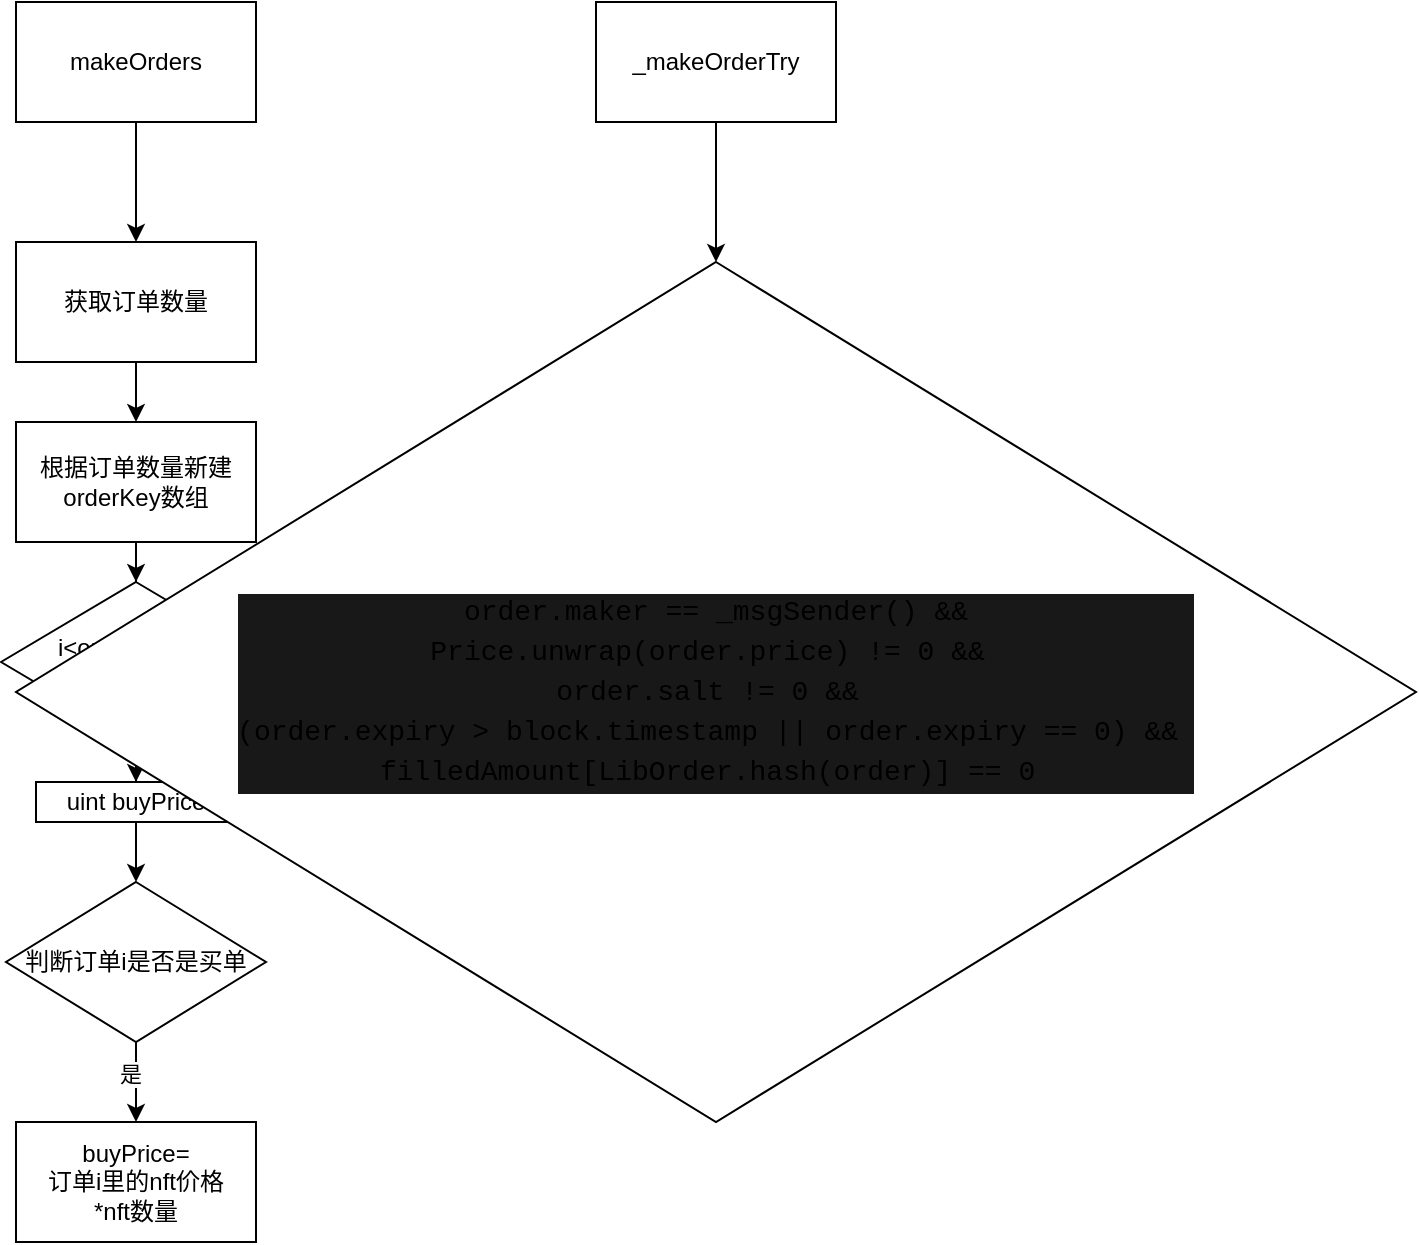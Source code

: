 <mxfile version="25.0.2">
  <diagram id="pQdhk7gyeJbiif6xd5pg" name="第 1 页">
    <mxGraphModel dx="574" dy="613" grid="1" gridSize="10" guides="1" tooltips="1" connect="1" arrows="1" fold="1" page="1" pageScale="1" pageWidth="827" pageHeight="1169" math="0" shadow="0">
      <root>
        <mxCell id="0" />
        <mxCell id="1" parent="0" />
        <mxCell id="QOKEWYtXI56O_5_blypz-3" value="" style="edgeStyle=orthogonalEdgeStyle;rounded=0;orthogonalLoop=1;jettySize=auto;html=1;" edge="1" parent="1" source="QOKEWYtXI56O_5_blypz-1" target="QOKEWYtXI56O_5_blypz-2">
          <mxGeometry relative="1" as="geometry" />
        </mxCell>
        <mxCell id="QOKEWYtXI56O_5_blypz-1" value="makeOrders" style="rounded=0;whiteSpace=wrap;html=1;" vertex="1" parent="1">
          <mxGeometry x="150" y="10" width="120" height="60" as="geometry" />
        </mxCell>
        <mxCell id="QOKEWYtXI56O_5_blypz-5" value="" style="edgeStyle=orthogonalEdgeStyle;rounded=0;orthogonalLoop=1;jettySize=auto;html=1;" edge="1" parent="1" source="QOKEWYtXI56O_5_blypz-2" target="QOKEWYtXI56O_5_blypz-4">
          <mxGeometry relative="1" as="geometry" />
        </mxCell>
        <mxCell id="QOKEWYtXI56O_5_blypz-2" value="获取订单数量" style="rounded=0;whiteSpace=wrap;html=1;" vertex="1" parent="1">
          <mxGeometry x="150" y="130" width="120" height="60" as="geometry" />
        </mxCell>
        <mxCell id="QOKEWYtXI56O_5_blypz-7" value="" style="edgeStyle=orthogonalEdgeStyle;rounded=0;orthogonalLoop=1;jettySize=auto;html=1;" edge="1" parent="1" source="QOKEWYtXI56O_5_blypz-4" target="QOKEWYtXI56O_5_blypz-6">
          <mxGeometry relative="1" as="geometry" />
        </mxCell>
        <mxCell id="QOKEWYtXI56O_5_blypz-4" value="根据订单数量新建orderKey数组" style="rounded=0;whiteSpace=wrap;html=1;" vertex="1" parent="1">
          <mxGeometry x="150" y="220" width="120" height="60" as="geometry" />
        </mxCell>
        <mxCell id="QOKEWYtXI56O_5_blypz-9" value="" style="edgeStyle=orthogonalEdgeStyle;rounded=0;orthogonalLoop=1;jettySize=auto;html=1;" edge="1" parent="1" source="QOKEWYtXI56O_5_blypz-6" target="QOKEWYtXI56O_5_blypz-8">
          <mxGeometry relative="1" as="geometry" />
        </mxCell>
        <mxCell id="QOKEWYtXI56O_5_blypz-6" value="i&amp;lt;orderAmount&lt;div&gt;&lt;br&gt;&lt;/div&gt;" style="rhombus;whiteSpace=wrap;html=1;rounded=0;" vertex="1" parent="1">
          <mxGeometry x="142.5" y="300" width="135" height="80" as="geometry" />
        </mxCell>
        <mxCell id="QOKEWYtXI56O_5_blypz-11" value="" style="edgeStyle=orthogonalEdgeStyle;rounded=0;orthogonalLoop=1;jettySize=auto;html=1;" edge="1" parent="1" source="QOKEWYtXI56O_5_blypz-8" target="QOKEWYtXI56O_5_blypz-10">
          <mxGeometry relative="1" as="geometry" />
        </mxCell>
        <mxCell id="QOKEWYtXI56O_5_blypz-8" value="uint buyPrice" style="whiteSpace=wrap;html=1;rounded=0;" vertex="1" parent="1">
          <mxGeometry x="160" y="400" width="100" height="20" as="geometry" />
        </mxCell>
        <mxCell id="QOKEWYtXI56O_5_blypz-14" value="" style="edgeStyle=orthogonalEdgeStyle;rounded=0;orthogonalLoop=1;jettySize=auto;html=1;" edge="1" parent="1" source="QOKEWYtXI56O_5_blypz-10" target="QOKEWYtXI56O_5_blypz-13">
          <mxGeometry relative="1" as="geometry" />
        </mxCell>
        <mxCell id="QOKEWYtXI56O_5_blypz-15" value="是" style="edgeLabel;html=1;align=center;verticalAlign=middle;resizable=0;points=[];" vertex="1" connectable="0" parent="QOKEWYtXI56O_5_blypz-14">
          <mxGeometry x="-0.231" y="-3" relative="1" as="geometry">
            <mxPoint as="offset" />
          </mxGeometry>
        </mxCell>
        <mxCell id="QOKEWYtXI56O_5_blypz-10" value="判断订单i是否是买单" style="rhombus;whiteSpace=wrap;html=1;rounded=0;" vertex="1" parent="1">
          <mxGeometry x="145" y="450" width="130" height="80" as="geometry" />
        </mxCell>
        <mxCell id="QOKEWYtXI56O_5_blypz-13" value="buyPrice=&lt;div&gt;订单i里的nft价格&lt;/div&gt;&lt;div&gt;*nft数量&lt;/div&gt;" style="whiteSpace=wrap;html=1;rounded=0;" vertex="1" parent="1">
          <mxGeometry x="150" y="570" width="120" height="60" as="geometry" />
        </mxCell>
        <mxCell id="QOKEWYtXI56O_5_blypz-21" value="" style="edgeStyle=orthogonalEdgeStyle;rounded=0;orthogonalLoop=1;jettySize=auto;html=1;" edge="1" parent="1" source="QOKEWYtXI56O_5_blypz-17" target="QOKEWYtXI56O_5_blypz-20">
          <mxGeometry relative="1" as="geometry" />
        </mxCell>
        <mxCell id="QOKEWYtXI56O_5_blypz-17" value="_makeOrderTry" style="rounded=0;whiteSpace=wrap;html=1;" vertex="1" parent="1">
          <mxGeometry x="440" y="10" width="120" height="60" as="geometry" />
        </mxCell>
        <mxCell id="QOKEWYtXI56O_5_blypz-20" value="&lt;div style=&quot;background-color: rgb(24, 24, 24); line-height: 19px;&quot;&gt;&lt;pre style=&quot;&quot;&gt;&lt;font face=&quot;Consolas, Courier New, monospace&quot;&gt;&lt;span style=&quot;font-size: 14px;&quot;&gt;order.maker == _msgSender() &amp;amp;&amp;amp;&lt;br/&gt;Price.unwrap(order.price) != 0 &amp;amp;&amp;amp; &lt;br/&gt;order.salt != 0 &amp;amp;&amp;amp; &lt;br/&gt;(order.expiry &amp;gt; block.timestamp || order.expiry == 0) &amp;amp;&amp;amp; &lt;br/&gt;filledAmount[LibOrder.hash(order)] == 0 &lt;br&gt;&lt;/span&gt;&lt;/font&gt;&lt;/pre&gt;&lt;/div&gt;" style="rhombus;whiteSpace=wrap;html=1;rounded=0;fillColor=#FFFFFF;" vertex="1" parent="1">
          <mxGeometry x="150" y="140" width="700" height="430" as="geometry" />
        </mxCell>
      </root>
    </mxGraphModel>
  </diagram>
</mxfile>
